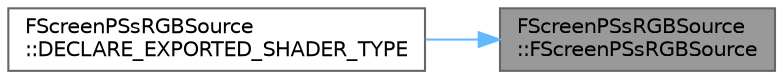 digraph "FScreenPSsRGBSource::FScreenPSsRGBSource"
{
 // INTERACTIVE_SVG=YES
 // LATEX_PDF_SIZE
  bgcolor="transparent";
  edge [fontname=Helvetica,fontsize=10,labelfontname=Helvetica,labelfontsize=10];
  node [fontname=Helvetica,fontsize=10,shape=box,height=0.2,width=0.4];
  rankdir="RL";
  Node1 [id="Node000001",label="FScreenPSsRGBSource\l::FScreenPSsRGBSource",height=0.2,width=0.4,color="gray40", fillcolor="grey60", style="filled", fontcolor="black",tooltip=" "];
  Node1 -> Node2 [id="edge1_Node000001_Node000002",dir="back",color="steelblue1",style="solid",tooltip=" "];
  Node2 [id="Node000002",label="FScreenPSsRGBSource\l::DECLARE_EXPORTED_SHADER_TYPE",height=0.2,width=0.4,color="grey40", fillcolor="white", style="filled",URL="$d4/d03/classFScreenPSsRGBSource.html#a4eb8f934a9e8ce9904cc826dece8b117",tooltip=" "];
}
